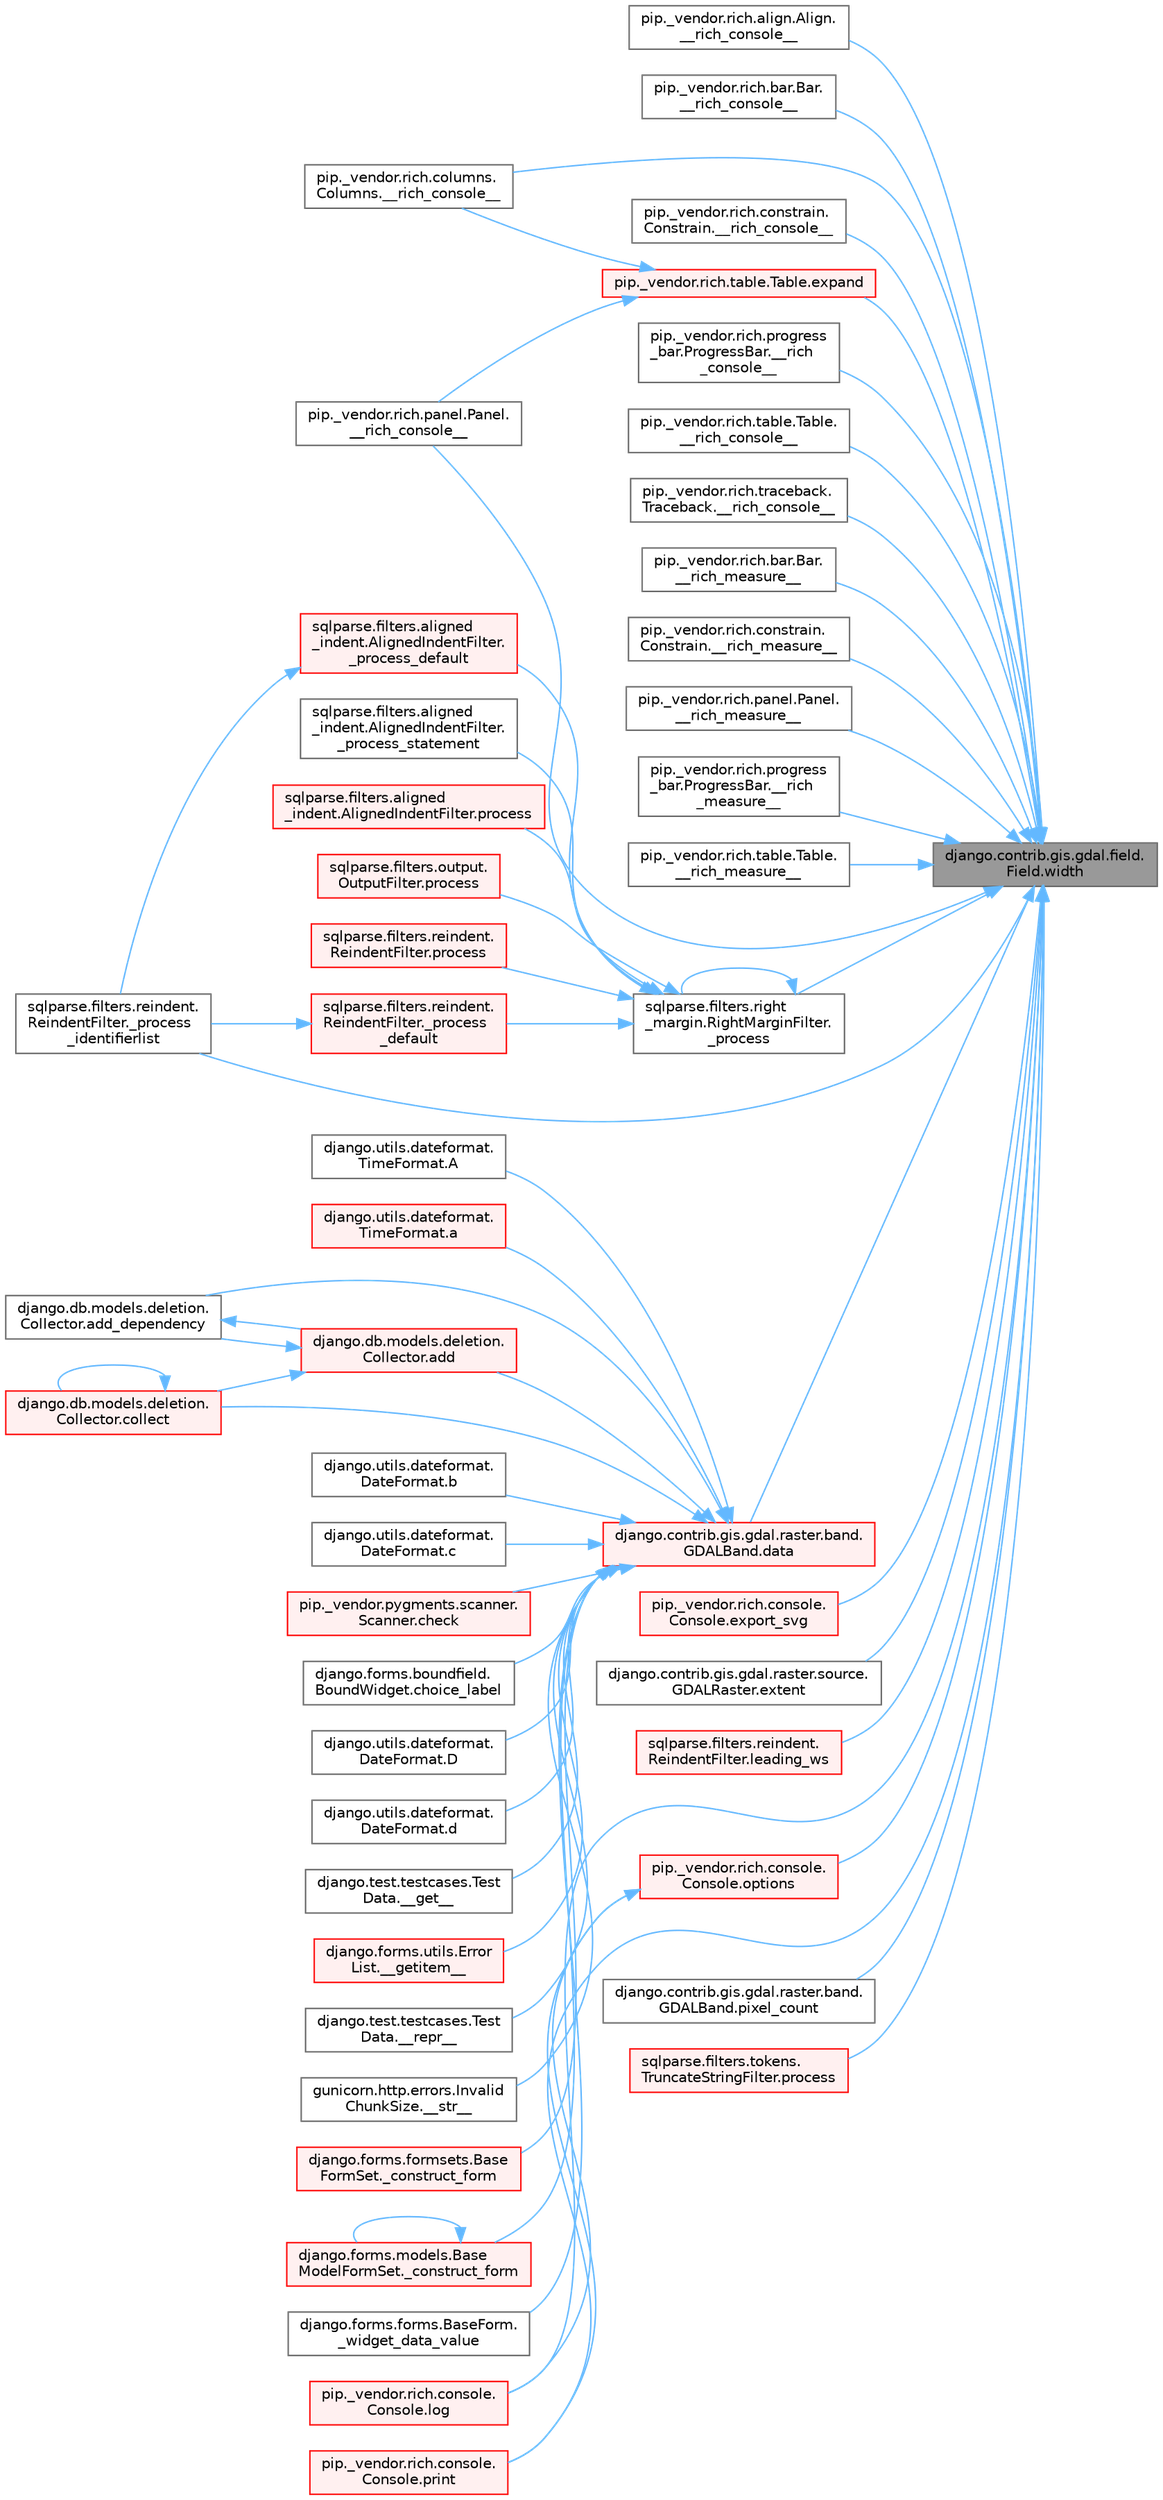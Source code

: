 digraph "django.contrib.gis.gdal.field.Field.width"
{
 // LATEX_PDF_SIZE
  bgcolor="transparent";
  edge [fontname=Helvetica,fontsize=10,labelfontname=Helvetica,labelfontsize=10];
  node [fontname=Helvetica,fontsize=10,shape=box,height=0.2,width=0.4];
  rankdir="RL";
  Node1 [id="Node000001",label="django.contrib.gis.gdal.field.\lField.width",height=0.2,width=0.4,color="gray40", fillcolor="grey60", style="filled", fontcolor="black",tooltip=" "];
  Node1 -> Node2 [id="edge1_Node000001_Node000002",dir="back",color="steelblue1",style="solid",tooltip=" "];
  Node2 [id="Node000002",label="pip._vendor.rich.align.Align.\l__rich_console__",height=0.2,width=0.4,color="grey40", fillcolor="white", style="filled",URL="$classpip_1_1__vendor_1_1rich_1_1align_1_1_align.html#afd4f8994e1355e2c22c2aa1145f0d400",tooltip=" "];
  Node1 -> Node3 [id="edge2_Node000001_Node000003",dir="back",color="steelblue1",style="solid",tooltip=" "];
  Node3 [id="Node000003",label="pip._vendor.rich.bar.Bar.\l__rich_console__",height=0.2,width=0.4,color="grey40", fillcolor="white", style="filled",URL="$classpip_1_1__vendor_1_1rich_1_1bar_1_1_bar.html#a359eaef2ee887a91db40d010b8524723",tooltip=" "];
  Node1 -> Node4 [id="edge3_Node000001_Node000004",dir="back",color="steelblue1",style="solid",tooltip=" "];
  Node4 [id="Node000004",label="pip._vendor.rich.columns.\lColumns.__rich_console__",height=0.2,width=0.4,color="grey40", fillcolor="white", style="filled",URL="$classpip_1_1__vendor_1_1rich_1_1columns_1_1_columns.html#aaae297ec38827f15d1d15327be4e4a12",tooltip=" "];
  Node1 -> Node5 [id="edge4_Node000001_Node000005",dir="back",color="steelblue1",style="solid",tooltip=" "];
  Node5 [id="Node000005",label="pip._vendor.rich.constrain.\lConstrain.__rich_console__",height=0.2,width=0.4,color="grey40", fillcolor="white", style="filled",URL="$classpip_1_1__vendor_1_1rich_1_1constrain_1_1_constrain.html#ae3ecbe4f7b8575b5b65f308633f3d84a",tooltip=" "];
  Node1 -> Node6 [id="edge5_Node000001_Node000006",dir="back",color="steelblue1",style="solid",tooltip=" "];
  Node6 [id="Node000006",label="pip._vendor.rich.panel.Panel.\l__rich_console__",height=0.2,width=0.4,color="grey40", fillcolor="white", style="filled",URL="$classpip_1_1__vendor_1_1rich_1_1panel_1_1_panel.html#a6c612abd2dc827e0625fba926d709fb6",tooltip=" "];
  Node1 -> Node7 [id="edge6_Node000001_Node000007",dir="back",color="steelblue1",style="solid",tooltip=" "];
  Node7 [id="Node000007",label="pip._vendor.rich.progress\l_bar.ProgressBar.__rich\l_console__",height=0.2,width=0.4,color="grey40", fillcolor="white", style="filled",URL="$classpip_1_1__vendor_1_1rich_1_1progress__bar_1_1_progress_bar.html#abbdfe88bb95fc3d9cebec88429e23b6e",tooltip=" "];
  Node1 -> Node8 [id="edge7_Node000001_Node000008",dir="back",color="steelblue1",style="solid",tooltip=" "];
  Node8 [id="Node000008",label="pip._vendor.rich.table.Table.\l__rich_console__",height=0.2,width=0.4,color="grey40", fillcolor="white", style="filled",URL="$classpip_1_1__vendor_1_1rich_1_1table_1_1_table.html#a2f2edbc2bf733432a76f68de9e1c2e62",tooltip=" "];
  Node1 -> Node9 [id="edge8_Node000001_Node000009",dir="back",color="steelblue1",style="solid",tooltip=" "];
  Node9 [id="Node000009",label="pip._vendor.rich.traceback.\lTraceback.__rich_console__",height=0.2,width=0.4,color="grey40", fillcolor="white", style="filled",URL="$classpip_1_1__vendor_1_1rich_1_1traceback_1_1_traceback.html#ab0689d648ef73878518aaeb04c376462",tooltip=" "];
  Node1 -> Node10 [id="edge9_Node000001_Node000010",dir="back",color="steelblue1",style="solid",tooltip=" "];
  Node10 [id="Node000010",label="pip._vendor.rich.bar.Bar.\l__rich_measure__",height=0.2,width=0.4,color="grey40", fillcolor="white", style="filled",URL="$classpip_1_1__vendor_1_1rich_1_1bar_1_1_bar.html#af95fe9a437288639c18207e44b97ed4c",tooltip=" "];
  Node1 -> Node11 [id="edge10_Node000001_Node000011",dir="back",color="steelblue1",style="solid",tooltip=" "];
  Node11 [id="Node000011",label="pip._vendor.rich.constrain.\lConstrain.__rich_measure__",height=0.2,width=0.4,color="grey40", fillcolor="white", style="filled",URL="$classpip_1_1__vendor_1_1rich_1_1constrain_1_1_constrain.html#afd77ff426e7fb8650f8179677c8be99d",tooltip=" "];
  Node1 -> Node12 [id="edge11_Node000001_Node000012",dir="back",color="steelblue1",style="solid",tooltip=" "];
  Node12 [id="Node000012",label="pip._vendor.rich.panel.Panel.\l__rich_measure__",height=0.2,width=0.4,color="grey40", fillcolor="white", style="filled",URL="$classpip_1_1__vendor_1_1rich_1_1panel_1_1_panel.html#afe0c3ee9c576add635acabbcabd69263",tooltip=" "];
  Node1 -> Node13 [id="edge12_Node000001_Node000013",dir="back",color="steelblue1",style="solid",tooltip=" "];
  Node13 [id="Node000013",label="pip._vendor.rich.progress\l_bar.ProgressBar.__rich\l_measure__",height=0.2,width=0.4,color="grey40", fillcolor="white", style="filled",URL="$classpip_1_1__vendor_1_1rich_1_1progress__bar_1_1_progress_bar.html#adfc31de1e70569317ceb8498883f0d9a",tooltip=" "];
  Node1 -> Node14 [id="edge13_Node000001_Node000014",dir="back",color="steelblue1",style="solid",tooltip=" "];
  Node14 [id="Node000014",label="pip._vendor.rich.table.Table.\l__rich_measure__",height=0.2,width=0.4,color="grey40", fillcolor="white", style="filled",URL="$classpip_1_1__vendor_1_1rich_1_1table_1_1_table.html#afbe8586cf3a9614489b98d933209e565",tooltip=" "];
  Node1 -> Node15 [id="edge14_Node000001_Node000015",dir="back",color="steelblue1",style="solid",tooltip=" "];
  Node15 [id="Node000015",label="sqlparse.filters.right\l_margin.RightMarginFilter.\l_process",height=0.2,width=0.4,color="grey40", fillcolor="white", style="filled",URL="$classsqlparse_1_1filters_1_1right__margin_1_1_right_margin_filter.html#a62b0707d94aff59b0fc1428eca96f6a9",tooltip=" "];
  Node15 -> Node15 [id="edge15_Node000015_Node000015",dir="back",color="steelblue1",style="solid",tooltip=" "];
  Node15 -> Node16 [id="edge16_Node000015_Node000016",dir="back",color="steelblue1",style="solid",tooltip=" "];
  Node16 [id="Node000016",label="sqlparse.filters.aligned\l_indent.AlignedIndentFilter.\l_process_default",height=0.2,width=0.4,color="red", fillcolor="#FFF0F0", style="filled",URL="$classsqlparse_1_1filters_1_1aligned__indent_1_1_aligned_indent_filter.html#a3ea4e4dfdbefcbe959c08542b0d53201",tooltip=" "];
  Node16 -> Node30 [id="edge17_Node000016_Node000030",dir="back",color="steelblue1",style="solid",tooltip=" "];
  Node30 [id="Node000030",label="sqlparse.filters.reindent.\lReindentFilter._process\l_identifierlist",height=0.2,width=0.4,color="grey40", fillcolor="white", style="filled",URL="$classsqlparse_1_1filters_1_1reindent_1_1_reindent_filter.html#a78569a89684b032ab25014f95ec08ca6",tooltip=" "];
  Node15 -> Node18 [id="edge18_Node000015_Node000018",dir="back",color="steelblue1",style="solid",tooltip=" "];
  Node18 [id="Node000018",label="sqlparse.filters.reindent.\lReindentFilter._process\l_default",height=0.2,width=0.4,color="red", fillcolor="#FFF0F0", style="filled",URL="$classsqlparse_1_1filters_1_1reindent_1_1_reindent_filter.html#a1c1a3a8db38895a336e3e44c9ce4dc14",tooltip=" "];
  Node18 -> Node30 [id="edge19_Node000018_Node000030",dir="back",color="steelblue1",style="solid",tooltip=" "];
  Node15 -> Node20 [id="edge20_Node000015_Node000020",dir="back",color="steelblue1",style="solid",tooltip=" "];
  Node20 [id="Node000020",label="sqlparse.filters.aligned\l_indent.AlignedIndentFilter.\l_process_statement",height=0.2,width=0.4,color="grey40", fillcolor="white", style="filled",URL="$classsqlparse_1_1filters_1_1aligned__indent_1_1_aligned_indent_filter.html#a0dc0e7f7d4e057c4840e8b0830e2e31e",tooltip=" "];
  Node15 -> Node21 [id="edge21_Node000015_Node000021",dir="back",color="steelblue1",style="solid",tooltip=" "];
  Node21 [id="Node000021",label="sqlparse.filters.aligned\l_indent.AlignedIndentFilter.process",height=0.2,width=0.4,color="red", fillcolor="#FFF0F0", style="filled",URL="$classsqlparse_1_1filters_1_1aligned__indent_1_1_aligned_indent_filter.html#a932c29e956eedefc82ac8c90ac4a46e0",tooltip=" "];
  Node15 -> Node25 [id="edge22_Node000015_Node000025",dir="back",color="steelblue1",style="solid",tooltip=" "];
  Node25 [id="Node000025",label="sqlparse.filters.output.\lOutputFilter.process",height=0.2,width=0.4,color="red", fillcolor="#FFF0F0", style="filled",URL="$classsqlparse_1_1filters_1_1output_1_1_output_filter.html#a3a3811380b4736898bf22188c02ac442",tooltip=" "];
  Node15 -> Node26 [id="edge23_Node000015_Node000026",dir="back",color="steelblue1",style="solid",tooltip=" "];
  Node26 [id="Node000026",label="sqlparse.filters.reindent.\lReindentFilter.process",height=0.2,width=0.4,color="red", fillcolor="#FFF0F0", style="filled",URL="$classsqlparse_1_1filters_1_1reindent_1_1_reindent_filter.html#aee98c0fb7d6a3052e6c3c837f706830e",tooltip=" "];
  Node1 -> Node30 [id="edge24_Node000001_Node000030",dir="back",color="steelblue1",style="solid",tooltip=" "];
  Node1 -> Node34 [id="edge25_Node000001_Node000034",dir="back",color="steelblue1",style="solid",tooltip=" "];
  Node34 [id="Node000034",label="django.contrib.gis.gdal.raster.band.\lGDALBand.data",height=0.2,width=0.4,color="red", fillcolor="#FFF0F0", style="filled",URL="$classdjango_1_1contrib_1_1gis_1_1gdal_1_1raster_1_1band_1_1_g_d_a_l_band.html#a5d37dc4c4d5a50a21b75460e75f9ee4d",tooltip=" "];
  Node34 -> Node35 [id="edge26_Node000034_Node000035",dir="back",color="steelblue1",style="solid",tooltip=" "];
  Node35 [id="Node000035",label="django.test.testcases.Test\lData.__get__",height=0.2,width=0.4,color="grey40", fillcolor="white", style="filled",URL="$classdjango_1_1test_1_1testcases_1_1_test_data.html#a6b90c1a9262cf266d34b5e5faa257454",tooltip=" "];
  Node34 -> Node36 [id="edge27_Node000034_Node000036",dir="back",color="steelblue1",style="solid",tooltip=" "];
  Node36 [id="Node000036",label="django.forms.utils.Error\lList.__getitem__",height=0.2,width=0.4,color="red", fillcolor="#FFF0F0", style="filled",URL="$classdjango_1_1forms_1_1utils_1_1_error_list.html#a2e2a77de3202d50ed650ac677fc03b24",tooltip=" "];
  Node34 -> Node678 [id="edge28_Node000034_Node000678",dir="back",color="steelblue1",style="solid",tooltip=" "];
  Node678 [id="Node000678",label="django.test.testcases.Test\lData.__repr__",height=0.2,width=0.4,color="grey40", fillcolor="white", style="filled",URL="$classdjango_1_1test_1_1testcases_1_1_test_data.html#afdff675b2003e7c32b6eccee739f936d",tooltip=" "];
  Node34 -> Node679 [id="edge29_Node000034_Node000679",dir="back",color="steelblue1",style="solid",tooltip=" "];
  Node679 [id="Node000679",label="gunicorn.http.errors.Invalid\lChunkSize.__str__",height=0.2,width=0.4,color="grey40", fillcolor="white", style="filled",URL="$classgunicorn_1_1http_1_1errors_1_1_invalid_chunk_size.html#ad3e2302a318e7c6532a3845dd0d9ab08",tooltip=" "];
  Node34 -> Node680 [id="edge30_Node000034_Node000680",dir="back",color="steelblue1",style="solid",tooltip=" "];
  Node680 [id="Node000680",label="django.forms.formsets.Base\lFormSet._construct_form",height=0.2,width=0.4,color="red", fillcolor="#FFF0F0", style="filled",URL="$classdjango_1_1forms_1_1formsets_1_1_base_form_set.html#a4a92b0779a5f5964325e73f9c8521fe8",tooltip=" "];
  Node34 -> Node1892 [id="edge31_Node000034_Node001892",dir="back",color="steelblue1",style="solid",tooltip=" "];
  Node1892 [id="Node001892",label="django.forms.models.Base\lModelFormSet._construct_form",height=0.2,width=0.4,color="red", fillcolor="#FFF0F0", style="filled",URL="$classdjango_1_1forms_1_1models_1_1_base_model_form_set.html#a2318f52c4f2963f7674c8e15e2f3c324",tooltip=" "];
  Node1892 -> Node1892 [id="edge32_Node001892_Node001892",dir="back",color="steelblue1",style="solid",tooltip=" "];
  Node34 -> Node792 [id="edge33_Node000034_Node000792",dir="back",color="steelblue1",style="solid",tooltip=" "];
  Node792 [id="Node000792",label="django.forms.forms.BaseForm.\l_widget_data_value",height=0.2,width=0.4,color="grey40", fillcolor="white", style="filled",URL="$classdjango_1_1forms_1_1forms_1_1_base_form.html#a237e69a267c76deaa1f2bb226b221391",tooltip=" "];
  Node34 -> Node2537 [id="edge34_Node000034_Node002537",dir="back",color="steelblue1",style="solid",tooltip=" "];
  Node2537 [id="Node002537",label="django.utils.dateformat.\lTimeFormat.A",height=0.2,width=0.4,color="grey40", fillcolor="white", style="filled",URL="$classdjango_1_1utils_1_1dateformat_1_1_time_format.html#a898c46892be32ae0b87cb43c4fae59be",tooltip=" "];
  Node34 -> Node2538 [id="edge35_Node000034_Node002538",dir="back",color="steelblue1",style="solid",tooltip=" "];
  Node2538 [id="Node002538",label="django.utils.dateformat.\lTimeFormat.a",height=0.2,width=0.4,color="red", fillcolor="#FFF0F0", style="filled",URL="$classdjango_1_1utils_1_1dateformat_1_1_time_format.html#a409404e03f8dee0ca4d78182bf1e0deb",tooltip=" "];
  Node34 -> Node2540 [id="edge36_Node000034_Node002540",dir="back",color="steelblue1",style="solid",tooltip=" "];
  Node2540 [id="Node002540",label="django.db.models.deletion.\lCollector.add",height=0.2,width=0.4,color="red", fillcolor="#FFF0F0", style="filled",URL="$classdjango_1_1db_1_1models_1_1deletion_1_1_collector.html#a92a25e9aef2930eb72e650f4e05abd18",tooltip=" "];
  Node2540 -> Node2541 [id="edge37_Node002540_Node002541",dir="back",color="steelblue1",style="solid",tooltip=" "];
  Node2541 [id="Node002541",label="django.db.models.deletion.\lCollector.add_dependency",height=0.2,width=0.4,color="grey40", fillcolor="white", style="filled",URL="$classdjango_1_1db_1_1models_1_1deletion_1_1_collector.html#a574d0f3a7a5934549fdb9a7db96db1ef",tooltip=" "];
  Node2541 -> Node2540 [id="edge38_Node002541_Node002540",dir="back",color="steelblue1",style="solid",tooltip=" "];
  Node2540 -> Node323 [id="edge39_Node002540_Node000323",dir="back",color="steelblue1",style="solid",tooltip=" "];
  Node323 [id="Node000323",label="django.db.models.deletion.\lCollector.collect",height=0.2,width=0.4,color="red", fillcolor="#FFF0F0", style="filled",URL="$classdjango_1_1db_1_1models_1_1deletion_1_1_collector.html#ae6d2a061dcb129755a51ced6ab45edad",tooltip=" "];
  Node323 -> Node323 [id="edge40_Node000323_Node000323",dir="back",color="steelblue1",style="solid",tooltip=" "];
  Node34 -> Node2541 [id="edge41_Node000034_Node002541",dir="back",color="steelblue1",style="solid",tooltip=" "];
  Node34 -> Node2543 [id="edge42_Node000034_Node002543",dir="back",color="steelblue1",style="solid",tooltip=" "];
  Node2543 [id="Node002543",label="django.utils.dateformat.\lDateFormat.b",height=0.2,width=0.4,color="grey40", fillcolor="white", style="filled",URL="$classdjango_1_1utils_1_1dateformat_1_1_date_format.html#a8633e29d9a65ad9829e32de99d9fcd34",tooltip=" "];
  Node34 -> Node2544 [id="edge43_Node000034_Node002544",dir="back",color="steelblue1",style="solid",tooltip=" "];
  Node2544 [id="Node002544",label="django.utils.dateformat.\lDateFormat.c",height=0.2,width=0.4,color="grey40", fillcolor="white", style="filled",URL="$classdjango_1_1utils_1_1dateformat_1_1_date_format.html#ad2ca67d40b05e991817ddd607214eae0",tooltip=" "];
  Node34 -> Node2545 [id="edge44_Node000034_Node002545",dir="back",color="steelblue1",style="solid",tooltip=" "];
  Node2545 [id="Node002545",label="pip._vendor.pygments.scanner.\lScanner.check",height=0.2,width=0.4,color="red", fillcolor="#FFF0F0", style="filled",URL="$classpip_1_1__vendor_1_1pygments_1_1scanner_1_1_scanner.html#a40f26bfe3c57607db66676e8a797a62b",tooltip=" "];
  Node34 -> Node2546 [id="edge45_Node000034_Node002546",dir="back",color="steelblue1",style="solid",tooltip=" "];
  Node2546 [id="Node002546",label="django.forms.boundfield.\lBoundWidget.choice_label",height=0.2,width=0.4,color="grey40", fillcolor="white", style="filled",URL="$classdjango_1_1forms_1_1boundfield_1_1_bound_widget.html#a3aec5525486682881c34e1a1ba2a05de",tooltip=" "];
  Node34 -> Node323 [id="edge46_Node000034_Node000323",dir="back",color="steelblue1",style="solid",tooltip=" "];
  Node34 -> Node2547 [id="edge47_Node000034_Node002547",dir="back",color="steelblue1",style="solid",tooltip=" "];
  Node2547 [id="Node002547",label="django.utils.dateformat.\lDateFormat.D",height=0.2,width=0.4,color="grey40", fillcolor="white", style="filled",URL="$classdjango_1_1utils_1_1dateformat_1_1_date_format.html#a002850f733cf8c0a562121f6e228aeb3",tooltip=" "];
  Node34 -> Node2548 [id="edge48_Node000034_Node002548",dir="back",color="steelblue1",style="solid",tooltip=" "];
  Node2548 [id="Node002548",label="django.utils.dateformat.\lDateFormat.d",height=0.2,width=0.4,color="grey40", fillcolor="white", style="filled",URL="$classdjango_1_1utils_1_1dateformat_1_1_date_format.html#a27935d9f37aa434dfb53a482b3bfeefb",tooltip=" "];
  Node1 -> Node130 [id="edge49_Node000001_Node000130",dir="back",color="steelblue1",style="solid",tooltip=" "];
  Node130 [id="Node000130",label="pip._vendor.rich.table.Table.expand",height=0.2,width=0.4,color="red", fillcolor="#FFF0F0", style="filled",URL="$classpip_1_1__vendor_1_1rich_1_1table_1_1_table.html#ae15357ec8bade19060b53a86f1bb749e",tooltip=" "];
  Node130 -> Node4 [id="edge50_Node000130_Node000004",dir="back",color="steelblue1",style="solid",tooltip=" "];
  Node130 -> Node6 [id="edge51_Node000130_Node000006",dir="back",color="steelblue1",style="solid",tooltip=" "];
  Node1 -> Node1500 [id="edge52_Node000001_Node001500",dir="back",color="steelblue1",style="solid",tooltip=" "];
  Node1500 [id="Node001500",label="pip._vendor.rich.console.\lConsole.export_svg",height=0.2,width=0.4,color="red", fillcolor="#FFF0F0", style="filled",URL="$classpip_1_1__vendor_1_1rich_1_1console_1_1_console.html#ab76a5040ab201da4e89130b7b884a74b",tooltip=" "];
  Node1 -> Node127 [id="edge53_Node000001_Node000127",dir="back",color="steelblue1",style="solid",tooltip=" "];
  Node127 [id="Node000127",label="django.contrib.gis.gdal.raster.source.\lGDALRaster.extent",height=0.2,width=0.4,color="grey40", fillcolor="white", style="filled",URL="$classdjango_1_1contrib_1_1gis_1_1gdal_1_1raster_1_1source_1_1_g_d_a_l_raster.html#a6c6ebff33a0400d9a9cee3234c9225d9",tooltip=" "];
  Node1 -> Node1479 [id="edge54_Node000001_Node001479",dir="back",color="steelblue1",style="solid",tooltip=" "];
  Node1479 [id="Node001479",label="sqlparse.filters.reindent.\lReindentFilter.leading_ws",height=0.2,width=0.4,color="red", fillcolor="#FFF0F0", style="filled",URL="$classsqlparse_1_1filters_1_1reindent_1_1_reindent_filter.html#a75cf71d340673c54ed22a864dd4227ce",tooltip=" "];
  Node1 -> Node157 [id="edge55_Node000001_Node000157",dir="back",color="steelblue1",style="solid",tooltip=" "];
  Node157 [id="Node000157",label="pip._vendor.rich.console.\lConsole.log",height=0.2,width=0.4,color="red", fillcolor="#FFF0F0", style="filled",URL="$classpip_1_1__vendor_1_1rich_1_1console_1_1_console.html#af9c77e39f9413fc2b134c60cfa23b0f1",tooltip=" "];
  Node1 -> Node1388 [id="edge56_Node000001_Node001388",dir="back",color="steelblue1",style="solid",tooltip=" "];
  Node1388 [id="Node001388",label="pip._vendor.rich.console.\lConsole.options",height=0.2,width=0.4,color="red", fillcolor="#FFF0F0", style="filled",URL="$classpip_1_1__vendor_1_1rich_1_1console_1_1_console.html#a41c8efe30ea45a9a4a3f8c34c688fe00",tooltip=" "];
  Node1388 -> Node157 [id="edge57_Node001388_Node000157",dir="back",color="steelblue1",style="solid",tooltip=" "];
  Node1388 -> Node464 [id="edge58_Node001388_Node000464",dir="back",color="steelblue1",style="solid",tooltip=" "];
  Node464 [id="Node000464",label="pip._vendor.rich.console.\lConsole.print",height=0.2,width=0.4,color="red", fillcolor="#FFF0F0", style="filled",URL="$classpip_1_1__vendor_1_1rich_1_1console_1_1_console.html#af954370cdbb49236b597f2c11064549d",tooltip=" "];
  Node1 -> Node128 [id="edge59_Node000001_Node000128",dir="back",color="steelblue1",style="solid",tooltip=" "];
  Node128 [id="Node000128",label="django.contrib.gis.gdal.raster.band.\lGDALBand.pixel_count",height=0.2,width=0.4,color="grey40", fillcolor="white", style="filled",URL="$classdjango_1_1contrib_1_1gis_1_1gdal_1_1raster_1_1band_1_1_g_d_a_l_band.html#a64316e47ff5e837909125e645a674b5d",tooltip=" "];
  Node1 -> Node464 [id="edge60_Node000001_Node000464",dir="back",color="steelblue1",style="solid",tooltip=" "];
  Node1 -> Node1502 [id="edge61_Node000001_Node001502",dir="back",color="steelblue1",style="solid",tooltip=" "];
  Node1502 [id="Node001502",label="sqlparse.filters.tokens.\lTruncateStringFilter.process",height=0.2,width=0.4,color="red", fillcolor="#FFF0F0", style="filled",URL="$classsqlparse_1_1filters_1_1tokens_1_1_truncate_string_filter.html#ae82d000080063fd8440aef7a4f3d79cb",tooltip=" "];
}
